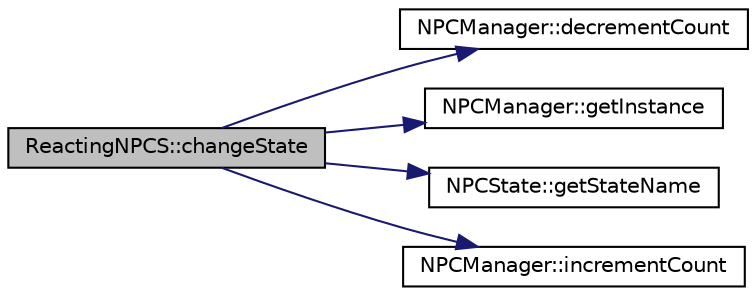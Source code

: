 digraph "ReactingNPCS::changeState"
{
 // LATEX_PDF_SIZE
  edge [fontname="Helvetica",fontsize="10",labelfontname="Helvetica",labelfontsize="10"];
  node [fontname="Helvetica",fontsize="10",shape=record];
  rankdir="LR";
  Node1 [label="ReactingNPCS::changeState",height=0.2,width=0.4,color="black", fillcolor="grey75", style="filled", fontcolor="black",tooltip="Changes the current state of the NPC."];
  Node1 -> Node2 [color="midnightblue",fontsize="10",style="solid"];
  Node2 [label="NPCManager::decrementCount",height=0.2,width=0.4,color="black", fillcolor="white", style="filled",URL="$classNPCManager.html#a2780f5424c98766d052c9860eedd9412",tooltip="Decrements the count for a given NPC state."];
  Node1 -> Node3 [color="midnightblue",fontsize="10",style="solid"];
  Node3 [label="NPCManager::getInstance",height=0.2,width=0.4,color="black", fillcolor="white", style="filled",URL="$classNPCManager.html#a29c578e3b969f7438d6025dd3fc21c50",tooltip="Retrieves the singleton instance of NPCManager."];
  Node1 -> Node4 [color="midnightblue",fontsize="10",style="solid"];
  Node4 [label="NPCState::getStateName",height=0.2,width=0.4,color="black", fillcolor="white", style="filled",URL="$classNPCState.html#afc1b8c7e3747024d0bbb3ded0a4a7d56",tooltip="Pure virtual function to get the name of the state."];
  Node1 -> Node5 [color="midnightblue",fontsize="10",style="solid"];
  Node5 [label="NPCManager::incrementCount",height=0.2,width=0.4,color="black", fillcolor="white", style="filled",URL="$classNPCManager.html#a615e87109c27f59edbc1eccb2df972d2",tooltip="Increments the count for a given NPC state."];
}
